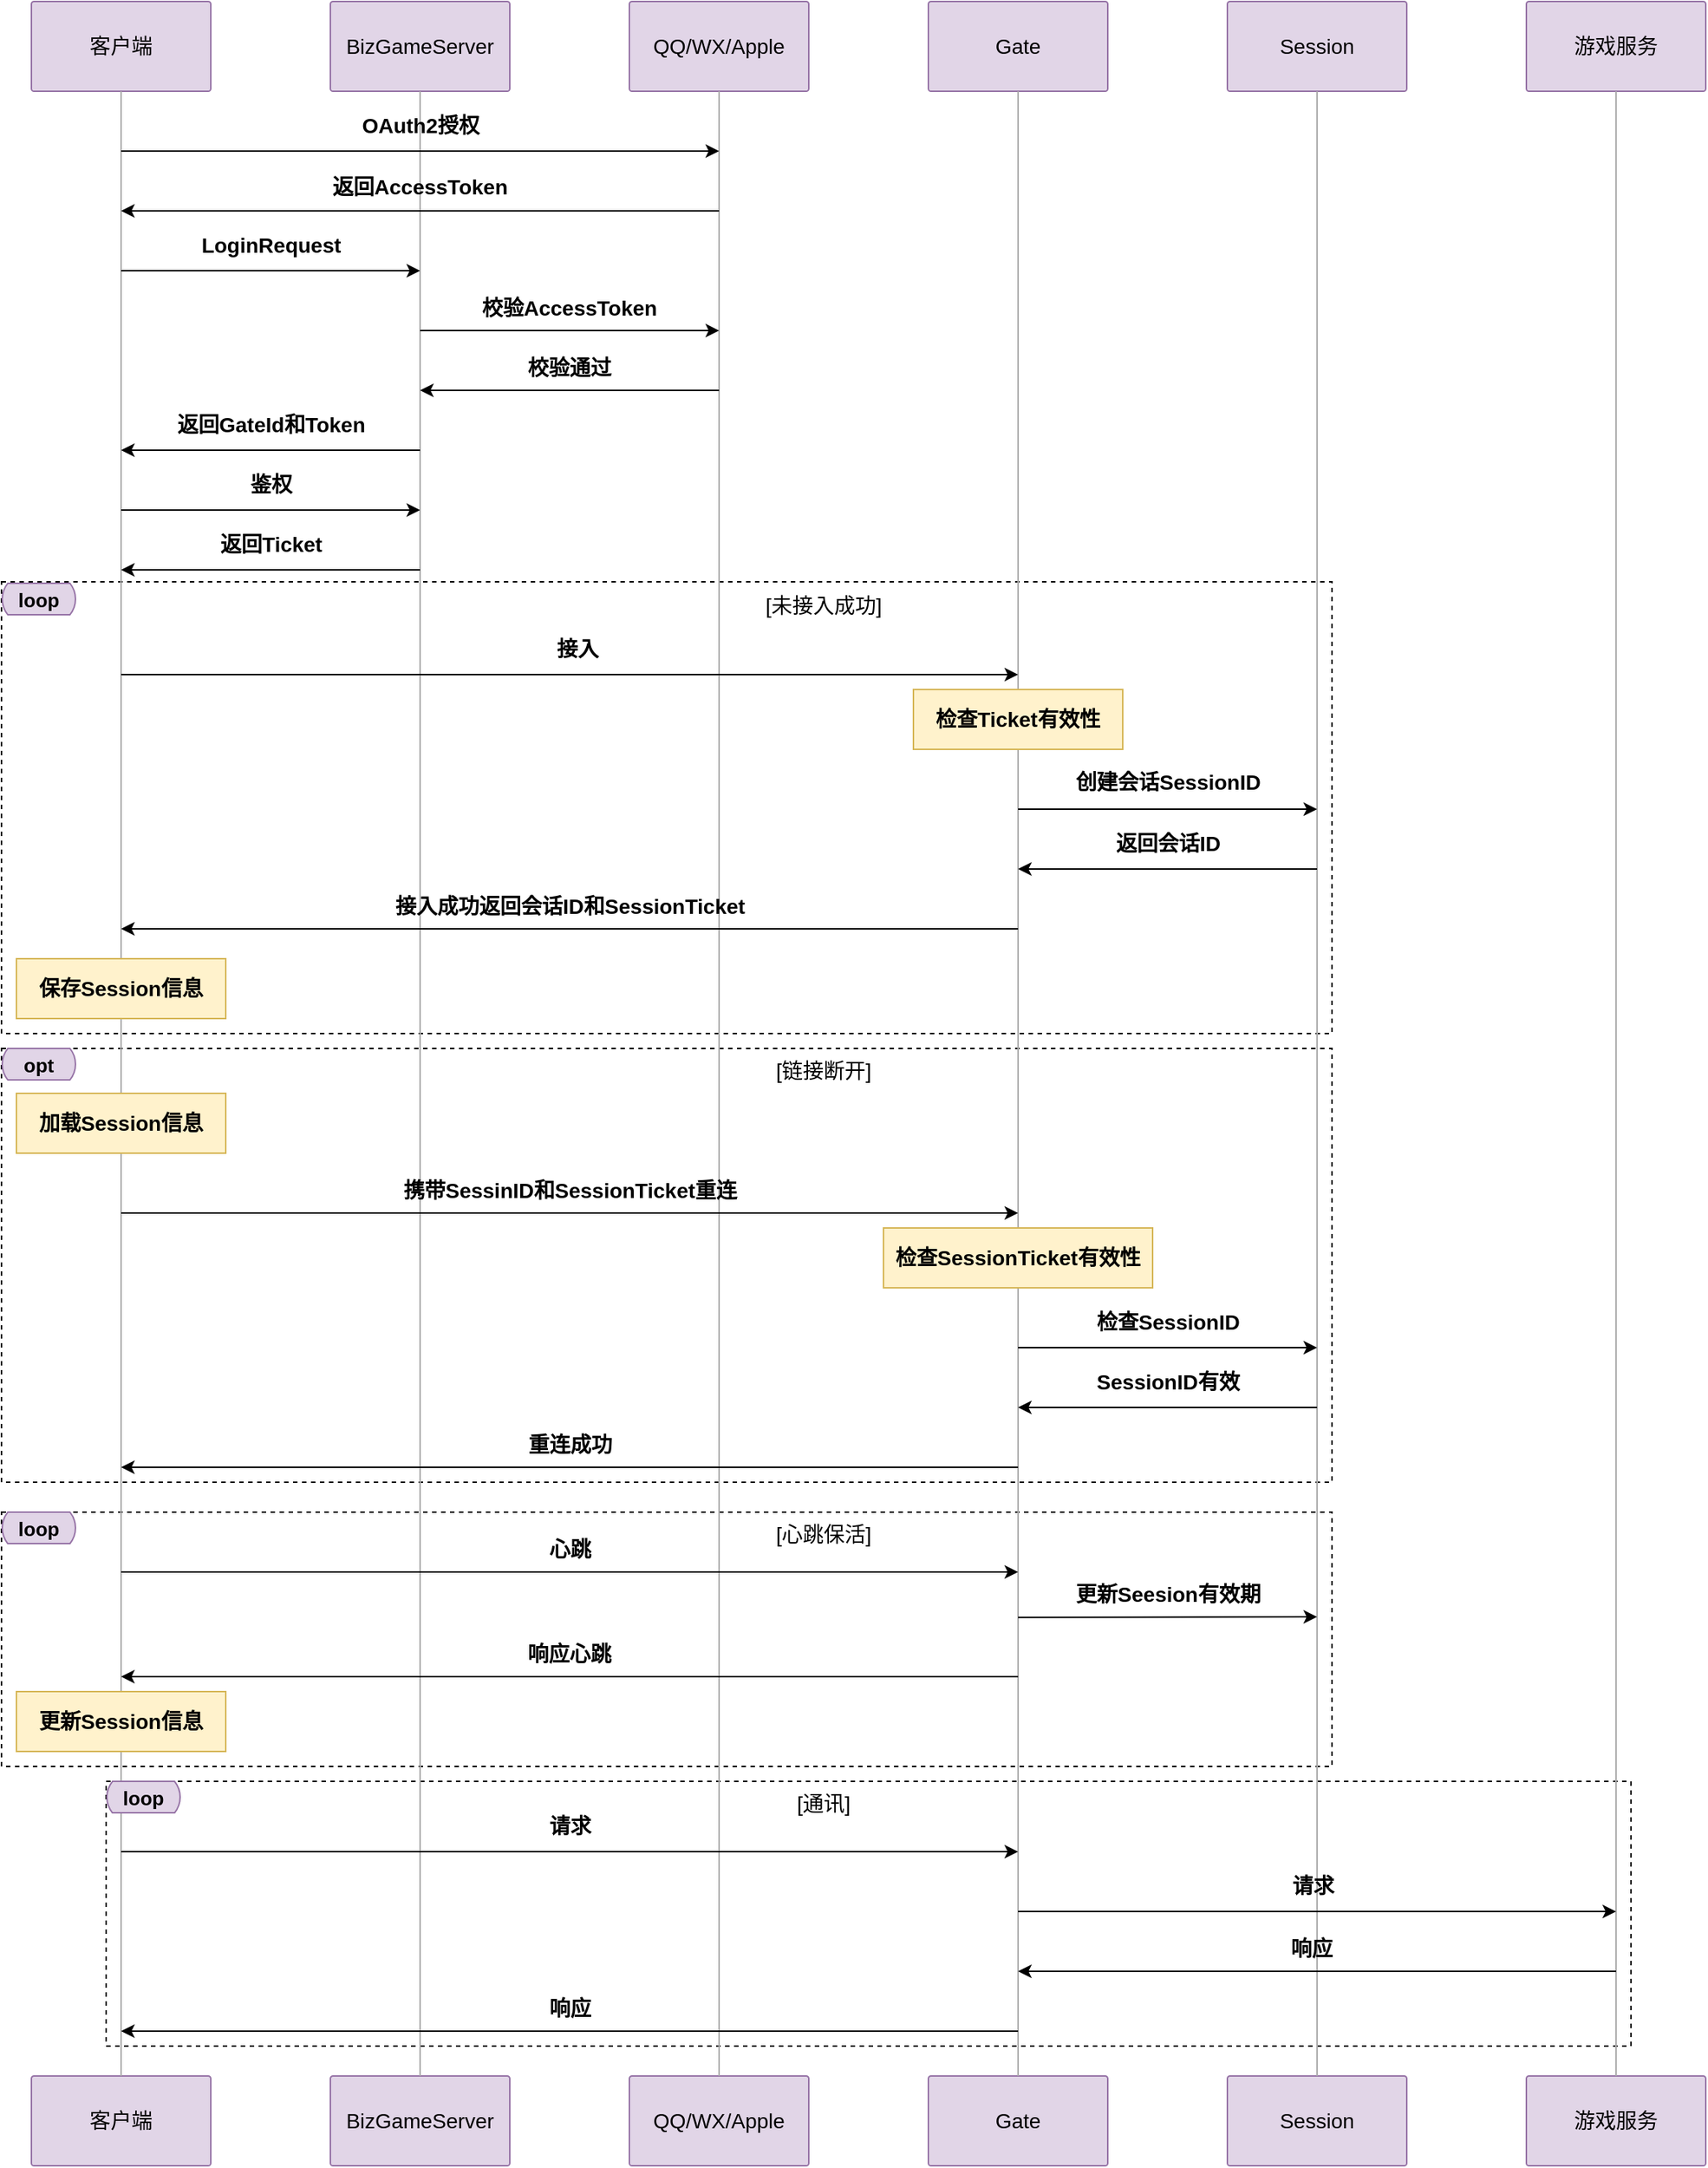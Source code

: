 <mxfile version="24.7.16">
  <diagram name="第 1 页" id="2DwoX0Ni8ycWrk0vnenw">
    <mxGraphModel grid="1" page="1" gridSize="10" guides="1" tooltips="1" connect="1" arrows="1" fold="1" pageScale="1" pageWidth="827" pageHeight="1169" math="0" shadow="0">
      <root>
        <mxCell id="0" />
        <mxCell id="1" parent="0" />
        <mxCell id="H-HfoSN8iYpL4Tz-F-pN-93" value="" style="rounded=0;whiteSpace=wrap;html=1;dashed=1;" vertex="1" parent="1">
          <mxGeometry x="90" y="1220" width="1020" height="177" as="geometry" />
        </mxCell>
        <mxCell id="H-HfoSN8iYpL4Tz-F-pN-80" value="" style="rounded=0;whiteSpace=wrap;html=1;dashed=1;" vertex="1" parent="1">
          <mxGeometry x="20" y="1040" width="890" height="170" as="geometry" />
        </mxCell>
        <mxCell id="H-HfoSN8iYpL4Tz-F-pN-72" value="" style="rounded=0;whiteSpace=wrap;html=1;dashed=1;" vertex="1" parent="1">
          <mxGeometry x="20" y="730" width="890" height="290" as="geometry" />
        </mxCell>
        <mxCell id="H-HfoSN8iYpL4Tz-F-pN-51" value="" style="rounded=0;whiteSpace=wrap;html=1;dashed=1;" vertex="1" parent="1">
          <mxGeometry x="20" y="418" width="890" height="302" as="geometry" />
        </mxCell>
        <mxCell id="H-HfoSN8iYpL4Tz-F-pN-1" value="客户端" style="rounded=1;whiteSpace=wrap;html=1;arcSize=3;fillColor=#e1d5e7;strokeColor=#9673a6;fontSize=14;" vertex="1" parent="1">
          <mxGeometry x="40" y="30" width="120" height="60" as="geometry" />
        </mxCell>
        <mxCell id="H-HfoSN8iYpL4Tz-F-pN-2" value="QQ/WX/Apple" style="rounded=1;whiteSpace=wrap;html=1;arcSize=3;fillColor=#e1d5e7;strokeColor=#9673a6;fontSize=14;" vertex="1" parent="1">
          <mxGeometry x="440" y="30" width="120" height="60" as="geometry" />
        </mxCell>
        <mxCell id="H-HfoSN8iYpL4Tz-F-pN-3" value="BizGameServer" style="rounded=1;whiteSpace=wrap;html=1;arcSize=3;fillColor=#e1d5e7;strokeColor=#9673a6;fontSize=14;" vertex="1" parent="1">
          <mxGeometry x="240" y="30" width="120" height="60" as="geometry" />
        </mxCell>
        <mxCell id="H-HfoSN8iYpL4Tz-F-pN-4" value="Gate" style="rounded=1;whiteSpace=wrap;html=1;arcSize=3;fillColor=#e1d5e7;strokeColor=#9673a6;fontSize=14;" vertex="1" parent="1">
          <mxGeometry x="640" y="30" width="120" height="60" as="geometry" />
        </mxCell>
        <mxCell id="H-HfoSN8iYpL4Tz-F-pN-5" value="Session" style="rounded=1;whiteSpace=wrap;html=1;arcSize=3;fillColor=#e1d5e7;strokeColor=#9673a6;fontSize=14;" vertex="1" parent="1">
          <mxGeometry x="840" y="30" width="120" height="60" as="geometry" />
        </mxCell>
        <mxCell id="H-HfoSN8iYpL4Tz-F-pN-6" value="游戏服务" style="rounded=1;whiteSpace=wrap;html=1;arcSize=3;fillColor=#e1d5e7;strokeColor=#9673a6;fontSize=14;" vertex="1" parent="1">
          <mxGeometry x="1040" y="30" width="120" height="60" as="geometry" />
        </mxCell>
        <mxCell id="H-HfoSN8iYpL4Tz-F-pN-7" value="客户端" style="rounded=1;whiteSpace=wrap;html=1;arcSize=3;fillColor=#e1d5e7;strokeColor=#9673a6;fontSize=14;" vertex="1" parent="1">
          <mxGeometry x="40" y="1417" width="120" height="60" as="geometry" />
        </mxCell>
        <mxCell id="H-HfoSN8iYpL4Tz-F-pN-8" value="QQ/WX/Apple" style="rounded=1;whiteSpace=wrap;html=1;arcSize=3;fillColor=#e1d5e7;strokeColor=#9673a6;fontSize=14;" vertex="1" parent="1">
          <mxGeometry x="440" y="1417" width="120" height="60" as="geometry" />
        </mxCell>
        <mxCell id="H-HfoSN8iYpL4Tz-F-pN-9" value="BizGameServer" style="rounded=1;whiteSpace=wrap;html=1;arcSize=3;fillColor=#e1d5e7;strokeColor=#9673a6;fontSize=14;" vertex="1" parent="1">
          <mxGeometry x="240" y="1417" width="120" height="60" as="geometry" />
        </mxCell>
        <mxCell id="H-HfoSN8iYpL4Tz-F-pN-10" value="Gate" style="rounded=1;whiteSpace=wrap;html=1;arcSize=3;fillColor=#e1d5e7;strokeColor=#9673a6;fontSize=14;" vertex="1" parent="1">
          <mxGeometry x="640" y="1417" width="120" height="60" as="geometry" />
        </mxCell>
        <mxCell id="H-HfoSN8iYpL4Tz-F-pN-11" value="Session" style="rounded=1;whiteSpace=wrap;html=1;arcSize=3;fillColor=#e1d5e7;strokeColor=#9673a6;fontSize=14;" vertex="1" parent="1">
          <mxGeometry x="840" y="1417" width="120" height="60" as="geometry" />
        </mxCell>
        <mxCell id="H-HfoSN8iYpL4Tz-F-pN-12" value="游戏服务" style="rounded=1;whiteSpace=wrap;html=1;arcSize=3;fillColor=#e1d5e7;strokeColor=#9673a6;fontSize=14;" vertex="1" parent="1">
          <mxGeometry x="1040" y="1417" width="120" height="60" as="geometry" />
        </mxCell>
        <mxCell id="H-HfoSN8iYpL4Tz-F-pN-13" value="" style="endArrow=none;html=1;rounded=0;strokeColor=#ADADAD;exitX=0.5;exitY=0;exitDx=0;exitDy=0;entryX=0.5;entryY=1;entryDx=0;entryDy=0;" edge="1" parent="1" source="H-HfoSN8iYpL4Tz-F-pN-7" target="H-HfoSN8iYpL4Tz-F-pN-1">
          <mxGeometry width="50" height="50" relative="1" as="geometry">
            <mxPoint x="99" y="1340" as="sourcePoint" />
            <mxPoint x="100" y="100" as="targetPoint" />
          </mxGeometry>
        </mxCell>
        <mxCell id="H-HfoSN8iYpL4Tz-F-pN-14" value="" style="endArrow=none;html=1;rounded=0;strokeColor=#ADADAD;exitX=0.5;exitY=0;exitDx=0;exitDy=0;" edge="1" parent="1" source="H-HfoSN8iYpL4Tz-F-pN-9">
          <mxGeometry width="50" height="50" relative="1" as="geometry">
            <mxPoint x="300" y="1347" as="sourcePoint" />
            <mxPoint x="300" y="90" as="targetPoint" />
          </mxGeometry>
        </mxCell>
        <mxCell id="H-HfoSN8iYpL4Tz-F-pN-15" value="" style="endArrow=none;html=1;rounded=0;strokeColor=#ADADAD;exitX=0.5;exitY=0;exitDx=0;exitDy=0;" edge="1" parent="1" source="H-HfoSN8iYpL4Tz-F-pN-8">
          <mxGeometry width="50" height="50" relative="1" as="geometry">
            <mxPoint x="499.41" y="930" as="sourcePoint" />
            <mxPoint x="500" y="90" as="targetPoint" />
          </mxGeometry>
        </mxCell>
        <mxCell id="H-HfoSN8iYpL4Tz-F-pN-16" value="" style="endArrow=none;html=1;rounded=0;strokeColor=#ADADAD;exitX=0.5;exitY=0;exitDx=0;exitDy=0;" edge="1" parent="1" source="H-HfoSN8iYpL4Tz-F-pN-10">
          <mxGeometry width="50" height="50" relative="1" as="geometry">
            <mxPoint x="699.41" y="930" as="sourcePoint" />
            <mxPoint x="700" y="90" as="targetPoint" />
          </mxGeometry>
        </mxCell>
        <mxCell id="H-HfoSN8iYpL4Tz-F-pN-17" value="" style="endArrow=none;html=1;rounded=0;strokeColor=#ADADAD;exitX=0.5;exitY=0;exitDx=0;exitDy=0;" edge="1" parent="1" source="H-HfoSN8iYpL4Tz-F-pN-11">
          <mxGeometry width="50" height="50" relative="1" as="geometry">
            <mxPoint x="899.41" y="930" as="sourcePoint" />
            <mxPoint x="900" y="90" as="targetPoint" />
          </mxGeometry>
        </mxCell>
        <mxCell id="H-HfoSN8iYpL4Tz-F-pN-18" value="" style="endArrow=none;html=1;rounded=0;strokeColor=#ADADAD;exitX=0.5;exitY=0;exitDx=0;exitDy=0;" edge="1" parent="1" source="H-HfoSN8iYpL4Tz-F-pN-12">
          <mxGeometry width="50" height="50" relative="1" as="geometry">
            <mxPoint x="1099.41" y="930" as="sourcePoint" />
            <mxPoint x="1100" y="90" as="targetPoint" />
          </mxGeometry>
        </mxCell>
        <mxCell id="H-HfoSN8iYpL4Tz-F-pN-19" value="" style="endArrow=classic;html=1;rounded=0;" edge="1" parent="1">
          <mxGeometry width="50" height="50" relative="1" as="geometry">
            <mxPoint x="100" y="130" as="sourcePoint" />
            <mxPoint x="500" y="130" as="targetPoint" />
          </mxGeometry>
        </mxCell>
        <mxCell id="H-HfoSN8iYpL4Tz-F-pN-20" value="OAuth2授权" style="text;html=1;align=center;verticalAlign=middle;resizable=0;points=[];autosize=1;strokeColor=none;fillColor=none;fontStyle=1;fontSize=14;" vertex="1" parent="1">
          <mxGeometry x="250" y="98" width="100" height="30" as="geometry" />
        </mxCell>
        <mxCell id="H-HfoSN8iYpL4Tz-F-pN-21" value="" style="endArrow=none;html=1;rounded=0;startArrow=classic;startFill=1;endFill=0;" edge="1" parent="1">
          <mxGeometry width="50" height="50" relative="1" as="geometry">
            <mxPoint x="100" y="170" as="sourcePoint" />
            <mxPoint x="500" y="170" as="targetPoint" />
          </mxGeometry>
        </mxCell>
        <mxCell id="H-HfoSN8iYpL4Tz-F-pN-24" value="&lt;span style=&quot;font-size: 14px; font-weight: 700; text-wrap: nowrap;&quot;&gt;返回AccessToken&lt;/span&gt;" style="text;html=1;align=center;verticalAlign=middle;whiteSpace=wrap;rounded=0;" vertex="1" parent="1">
          <mxGeometry x="270" y="139" width="60" height="30" as="geometry" />
        </mxCell>
        <mxCell id="H-HfoSN8iYpL4Tz-F-pN-25" value="" style="endArrow=classic;html=1;rounded=0;" edge="1" parent="1">
          <mxGeometry width="50" height="50" relative="1" as="geometry">
            <mxPoint x="100" y="210" as="sourcePoint" />
            <mxPoint x="300" y="210" as="targetPoint" />
          </mxGeometry>
        </mxCell>
        <mxCell id="H-HfoSN8iYpL4Tz-F-pN-26" value="LoginRequest" style="text;html=1;align=center;verticalAlign=middle;resizable=0;points=[];autosize=1;strokeColor=none;fillColor=none;fontStyle=1;fontSize=14;" vertex="1" parent="1">
          <mxGeometry x="145" y="178" width="110" height="30" as="geometry" />
        </mxCell>
        <mxCell id="H-HfoSN8iYpL4Tz-F-pN-27" value="" style="endArrow=classic;html=1;rounded=0;" edge="1" parent="1">
          <mxGeometry width="50" height="50" relative="1" as="geometry">
            <mxPoint x="300" y="250" as="sourcePoint" />
            <mxPoint x="500" y="250" as="targetPoint" />
          </mxGeometry>
        </mxCell>
        <mxCell id="H-HfoSN8iYpL4Tz-F-pN-28" value="校验AccessToken" style="text;html=1;align=center;verticalAlign=middle;whiteSpace=wrap;rounded=0;fontStyle=1;fontSize=14;" vertex="1" parent="1">
          <mxGeometry x="340" y="220" width="120" height="30" as="geometry" />
        </mxCell>
        <mxCell id="H-HfoSN8iYpL4Tz-F-pN-29" value="" style="endArrow=classic;html=1;rounded=0;" edge="1" parent="1">
          <mxGeometry width="50" height="50" relative="1" as="geometry">
            <mxPoint x="500" y="290" as="sourcePoint" />
            <mxPoint x="300" y="290" as="targetPoint" />
          </mxGeometry>
        </mxCell>
        <mxCell id="H-HfoSN8iYpL4Tz-F-pN-30" value="校验通过" style="text;html=1;align=center;verticalAlign=middle;whiteSpace=wrap;rounded=0;fontSize=14;fontStyle=1" vertex="1" parent="1">
          <mxGeometry x="370" y="260" width="60" height="30" as="geometry" />
        </mxCell>
        <mxCell id="H-HfoSN8iYpL4Tz-F-pN-31" value="" style="endArrow=classic;html=1;rounded=0;" edge="1" parent="1">
          <mxGeometry width="50" height="50" relative="1" as="geometry">
            <mxPoint x="300" y="330" as="sourcePoint" />
            <mxPoint x="100" y="330" as="targetPoint" />
          </mxGeometry>
        </mxCell>
        <mxCell id="H-HfoSN8iYpL4Tz-F-pN-32" value="返回GateId和Token" style="text;html=1;align=center;verticalAlign=middle;resizable=0;points=[];autosize=1;strokeColor=none;fillColor=none;fontSize=14;fontStyle=1" vertex="1" parent="1">
          <mxGeometry x="130" y="298" width="140" height="30" as="geometry" />
        </mxCell>
        <mxCell id="H-HfoSN8iYpL4Tz-F-pN-36" value="" style="endArrow=classic;html=1;rounded=0;" edge="1" parent="1">
          <mxGeometry width="50" height="50" relative="1" as="geometry">
            <mxPoint x="100" y="370" as="sourcePoint" />
            <mxPoint x="300" y="370" as="targetPoint" />
          </mxGeometry>
        </mxCell>
        <mxCell id="H-HfoSN8iYpL4Tz-F-pN-37" value="鉴权" style="text;html=1;align=center;verticalAlign=middle;resizable=0;points=[];autosize=1;strokeColor=none;fillColor=none;fontSize=14;fontStyle=1" vertex="1" parent="1">
          <mxGeometry x="175" y="338" width="50" height="30" as="geometry" />
        </mxCell>
        <mxCell id="H-HfoSN8iYpL4Tz-F-pN-38" value="" style="endArrow=classic;html=1;rounded=0;" edge="1" parent="1">
          <mxGeometry width="50" height="50" relative="1" as="geometry">
            <mxPoint x="300" y="410" as="sourcePoint" />
            <mxPoint x="100" y="410" as="targetPoint" />
          </mxGeometry>
        </mxCell>
        <mxCell id="H-HfoSN8iYpL4Tz-F-pN-39" value="返回Ticket" style="text;html=1;align=center;verticalAlign=middle;resizable=0;points=[];autosize=1;strokeColor=none;fillColor=none;fontSize=14;fontStyle=1" vertex="1" parent="1">
          <mxGeometry x="155" y="378" width="90" height="30" as="geometry" />
        </mxCell>
        <mxCell id="H-HfoSN8iYpL4Tz-F-pN-41" value="" style="endArrow=classic;html=1;rounded=0;" edge="1" parent="1">
          <mxGeometry width="50" height="50" relative="1" as="geometry">
            <mxPoint x="100" y="480" as="sourcePoint" />
            <mxPoint x="700" y="480" as="targetPoint" />
          </mxGeometry>
        </mxCell>
        <mxCell id="H-HfoSN8iYpL4Tz-F-pN-42" value="接入" style="text;html=1;align=center;verticalAlign=middle;resizable=0;points=[];autosize=1;strokeColor=none;fillColor=none;fontSize=14;fontStyle=1" vertex="1" parent="1">
          <mxGeometry x="380" y="448" width="50" height="30" as="geometry" />
        </mxCell>
        <mxCell id="H-HfoSN8iYpL4Tz-F-pN-44" value="检查Ticket有效性" style="rounded=0;whiteSpace=wrap;html=1;fillColor=#fff2cc;strokeColor=#d6b656;fontStyle=1;fontSize=14;" vertex="1" parent="1">
          <mxGeometry x="630" y="490" width="140" height="40" as="geometry" />
        </mxCell>
        <mxCell id="H-HfoSN8iYpL4Tz-F-pN-45" value="" style="endArrow=classic;html=1;rounded=0;" edge="1" parent="1">
          <mxGeometry width="50" height="50" relative="1" as="geometry">
            <mxPoint x="700" y="570" as="sourcePoint" />
            <mxPoint x="900" y="570" as="targetPoint" />
          </mxGeometry>
        </mxCell>
        <mxCell id="H-HfoSN8iYpL4Tz-F-pN-46" value="创建会话SessionID" style="text;html=1;align=center;verticalAlign=middle;resizable=0;points=[];autosize=1;strokeColor=none;fillColor=none;fontSize=14;fontStyle=1" vertex="1" parent="1">
          <mxGeometry x="730" y="537" width="140" height="30" as="geometry" />
        </mxCell>
        <mxCell id="H-HfoSN8iYpL4Tz-F-pN-47" value="" style="endArrow=classic;html=1;rounded=0;" edge="1" parent="1">
          <mxGeometry width="50" height="50" relative="1" as="geometry">
            <mxPoint x="900" y="610" as="sourcePoint" />
            <mxPoint x="700" y="610" as="targetPoint" />
          </mxGeometry>
        </mxCell>
        <mxCell id="H-HfoSN8iYpL4Tz-F-pN-48" value="返回会话ID" style="text;html=1;align=center;verticalAlign=middle;resizable=0;points=[];autosize=1;strokeColor=none;fillColor=none;fontStyle=1;fontSize=14;" vertex="1" parent="1">
          <mxGeometry x="755" y="578" width="90" height="30" as="geometry" />
        </mxCell>
        <mxCell id="H-HfoSN8iYpL4Tz-F-pN-49" value="" style="endArrow=none;html=1;rounded=0;startArrow=classic;startFill=1;endFill=0;" edge="1" parent="1">
          <mxGeometry width="50" height="50" relative="1" as="geometry">
            <mxPoint x="100" y="650" as="sourcePoint" />
            <mxPoint x="700" y="650" as="targetPoint" />
          </mxGeometry>
        </mxCell>
        <mxCell id="H-HfoSN8iYpL4Tz-F-pN-50" value="接入成功返回会话ID和SessionTicket" style="text;html=1;align=center;verticalAlign=middle;resizable=0;points=[];autosize=1;strokeColor=none;fillColor=none;fontStyle=1;fontSize=14;" vertex="1" parent="1">
          <mxGeometry x="275" y="620" width="250" height="30" as="geometry" />
        </mxCell>
        <mxCell id="H-HfoSN8iYpL4Tz-F-pN-52" value="保存Session信息" style="rounded=0;whiteSpace=wrap;html=1;fillColor=#fff2cc;strokeColor=#d6b656;fontStyle=1;fontSize=14;" vertex="1" parent="1">
          <mxGeometry x="30" y="670" width="140" height="40" as="geometry" />
        </mxCell>
        <mxCell id="H-HfoSN8iYpL4Tz-F-pN-59" value="loop" style="html=1;dashed=0;whiteSpace=wrap;shape=mxgraph.dfd.loop;fillColor=#e1d5e7;strokeColor=#9673a6;fontSize=13;fontStyle=1" vertex="1" parent="1">
          <mxGeometry x="20" y="419" width="50" height="21" as="geometry" />
        </mxCell>
        <mxCell id="H-HfoSN8iYpL4Tz-F-pN-60" value="[未接入成功]" style="text;html=1;align=center;verticalAlign=middle;whiteSpace=wrap;rounded=0;fontSize=14;" vertex="1" parent="1">
          <mxGeometry x="530" y="419" width="80" height="30" as="geometry" />
        </mxCell>
        <mxCell id="H-HfoSN8iYpL4Tz-F-pN-62" value="加载Session信息" style="rounded=0;whiteSpace=wrap;html=1;fillColor=#fff2cc;strokeColor=#d6b656;fontStyle=1;fontSize=14;" vertex="1" parent="1">
          <mxGeometry x="30" y="760" width="140" height="40" as="geometry" />
        </mxCell>
        <mxCell id="H-HfoSN8iYpL4Tz-F-pN-63" value="" style="endArrow=classic;html=1;rounded=0;" edge="1" parent="1">
          <mxGeometry width="50" height="50" relative="1" as="geometry">
            <mxPoint x="100" y="840" as="sourcePoint" />
            <mxPoint x="700" y="840" as="targetPoint" />
          </mxGeometry>
        </mxCell>
        <mxCell id="H-HfoSN8iYpL4Tz-F-pN-64" value="携带SessinID和SessionTicket重连" style="text;html=1;align=center;verticalAlign=middle;resizable=0;points=[];autosize=1;strokeColor=none;fillColor=none;fontSize=14;fontStyle=1" vertex="1" parent="1">
          <mxGeometry x="280" y="810" width="240" height="30" as="geometry" />
        </mxCell>
        <mxCell id="H-HfoSN8iYpL4Tz-F-pN-65" value="检查SessionTicket有效性" style="rounded=0;whiteSpace=wrap;html=1;fillColor=#fff2cc;strokeColor=#d6b656;fontStyle=1;fontSize=14;" vertex="1" parent="1">
          <mxGeometry x="610" y="850" width="180" height="40" as="geometry" />
        </mxCell>
        <mxCell id="H-HfoSN8iYpL4Tz-F-pN-66" value="" style="endArrow=classic;html=1;rounded=0;" edge="1" parent="1">
          <mxGeometry width="50" height="50" relative="1" as="geometry">
            <mxPoint x="700" y="930" as="sourcePoint" />
            <mxPoint x="900" y="930" as="targetPoint" />
          </mxGeometry>
        </mxCell>
        <mxCell id="H-HfoSN8iYpL4Tz-F-pN-67" value="检查SessionID" style="text;html=1;align=center;verticalAlign=middle;resizable=0;points=[];autosize=1;strokeColor=none;fillColor=none;fontSize=14;fontStyle=1" vertex="1" parent="1">
          <mxGeometry x="740" y="898" width="120" height="30" as="geometry" />
        </mxCell>
        <mxCell id="H-HfoSN8iYpL4Tz-F-pN-68" value="" style="endArrow=classic;html=1;rounded=0;" edge="1" parent="1">
          <mxGeometry width="50" height="50" relative="1" as="geometry">
            <mxPoint x="900" y="970" as="sourcePoint" />
            <mxPoint x="700" y="970" as="targetPoint" />
          </mxGeometry>
        </mxCell>
        <mxCell id="H-HfoSN8iYpL4Tz-F-pN-69" value="SessionID有效" style="text;html=1;align=center;verticalAlign=middle;resizable=0;points=[];autosize=1;strokeColor=none;fillColor=none;fontSize=14;fontStyle=1" vertex="1" parent="1">
          <mxGeometry x="740" y="938" width="120" height="30" as="geometry" />
        </mxCell>
        <mxCell id="H-HfoSN8iYpL4Tz-F-pN-70" value="" style="endArrow=none;html=1;rounded=0;startArrow=classic;startFill=1;endFill=0;" edge="1" parent="1">
          <mxGeometry width="50" height="50" relative="1" as="geometry">
            <mxPoint x="100" y="1010" as="sourcePoint" />
            <mxPoint x="700" y="1010" as="targetPoint" />
          </mxGeometry>
        </mxCell>
        <mxCell id="H-HfoSN8iYpL4Tz-F-pN-71" value="重连成功" style="text;html=1;align=center;verticalAlign=middle;resizable=0;points=[];autosize=1;strokeColor=none;fillColor=none;fontSize=14;fontStyle=1" vertex="1" parent="1">
          <mxGeometry x="360" y="980" width="80" height="30" as="geometry" />
        </mxCell>
        <mxCell id="H-HfoSN8iYpL4Tz-F-pN-73" value="opt" style="html=1;dashed=0;whiteSpace=wrap;shape=mxgraph.dfd.loop;fillColor=#e1d5e7;strokeColor=#9673a6;fontSize=13;fontStyle=1" vertex="1" parent="1">
          <mxGeometry x="20" y="730" width="50" height="21" as="geometry" />
        </mxCell>
        <mxCell id="H-HfoSN8iYpL4Tz-F-pN-74" value="[链接断开]" style="text;html=1;align=center;verticalAlign=middle;whiteSpace=wrap;rounded=0;fontSize=14;" vertex="1" parent="1">
          <mxGeometry x="530" y="730" width="80" height="30" as="geometry" />
        </mxCell>
        <mxCell id="H-HfoSN8iYpL4Tz-F-pN-75" value="" style="endArrow=classic;html=1;rounded=0;" edge="1" parent="1">
          <mxGeometry width="50" height="50" relative="1" as="geometry">
            <mxPoint x="100" y="1080" as="sourcePoint" />
            <mxPoint x="700" y="1080" as="targetPoint" />
          </mxGeometry>
        </mxCell>
        <mxCell id="H-HfoSN8iYpL4Tz-F-pN-76" value="心跳" style="text;html=1;align=center;verticalAlign=middle;resizable=0;points=[];autosize=1;strokeColor=none;fillColor=none;fontSize=14;fontStyle=1" vertex="1" parent="1">
          <mxGeometry x="375" y="1050" width="50" height="30" as="geometry" />
        </mxCell>
        <mxCell id="H-HfoSN8iYpL4Tz-F-pN-77" value="" style="endArrow=none;html=1;rounded=0;startArrow=classic;startFill=1;endFill=0;" edge="1" parent="1">
          <mxGeometry width="50" height="50" relative="1" as="geometry">
            <mxPoint x="900" y="1110" as="sourcePoint" />
            <mxPoint x="700" y="1110.41" as="targetPoint" />
          </mxGeometry>
        </mxCell>
        <mxCell id="H-HfoSN8iYpL4Tz-F-pN-78" value="更新Seesion有效期" style="text;html=1;align=center;verticalAlign=middle;resizable=0;points=[];autosize=1;strokeColor=none;fillColor=none;fontSize=14;fontStyle=1" vertex="1" parent="1">
          <mxGeometry x="730" y="1080" width="140" height="30" as="geometry" />
        </mxCell>
        <mxCell id="H-HfoSN8iYpL4Tz-F-pN-79" value="更新Session信息" style="rounded=0;whiteSpace=wrap;html=1;fillColor=#fff2cc;strokeColor=#d6b656;fontStyle=1;fontSize=14;" vertex="1" parent="1">
          <mxGeometry x="30" y="1160" width="140" height="40" as="geometry" />
        </mxCell>
        <mxCell id="H-HfoSN8iYpL4Tz-F-pN-81" value="loop" style="html=1;dashed=0;whiteSpace=wrap;shape=mxgraph.dfd.loop;fillColor=#e1d5e7;strokeColor=#9673a6;fontSize=13;fontStyle=1" vertex="1" parent="1">
          <mxGeometry x="20" y="1040" width="50" height="21" as="geometry" />
        </mxCell>
        <mxCell id="H-HfoSN8iYpL4Tz-F-pN-82" value="[心跳保活]" style="text;html=1;align=center;verticalAlign=middle;whiteSpace=wrap;rounded=0;fontSize=14;" vertex="1" parent="1">
          <mxGeometry x="530" y="1040" width="80" height="30" as="geometry" />
        </mxCell>
        <mxCell id="H-HfoSN8iYpL4Tz-F-pN-83" value="" style="endArrow=classic;html=1;rounded=0;" edge="1" parent="1">
          <mxGeometry width="50" height="50" relative="1" as="geometry">
            <mxPoint x="100" y="1267" as="sourcePoint" />
            <mxPoint x="700" y="1267" as="targetPoint" />
          </mxGeometry>
        </mxCell>
        <mxCell id="H-HfoSN8iYpL4Tz-F-pN-84" value="请求" style="text;html=1;align=center;verticalAlign=middle;resizable=0;points=[];autosize=1;strokeColor=none;fillColor=none;fontStyle=1;fontSize=14;" vertex="1" parent="1">
          <mxGeometry x="375" y="1235" width="50" height="30" as="geometry" />
        </mxCell>
        <mxCell id="H-HfoSN8iYpL4Tz-F-pN-85" value="" style="endArrow=classic;html=1;rounded=0;" edge="1" parent="1">
          <mxGeometry width="50" height="50" relative="1" as="geometry">
            <mxPoint x="700" y="1307" as="sourcePoint" />
            <mxPoint x="1100" y="1307" as="targetPoint" />
          </mxGeometry>
        </mxCell>
        <mxCell id="H-HfoSN8iYpL4Tz-F-pN-86" value="请求" style="text;html=1;align=center;verticalAlign=middle;resizable=0;points=[];autosize=1;strokeColor=none;fillColor=none;fontSize=14;fontStyle=1" vertex="1" parent="1">
          <mxGeometry x="872" y="1275" width="50" height="30" as="geometry" />
        </mxCell>
        <mxCell id="H-HfoSN8iYpL4Tz-F-pN-89" value="" style="endArrow=none;html=1;rounded=0;startArrow=classic;startFill=1;endFill=0;" edge="1" parent="1">
          <mxGeometry width="50" height="50" relative="1" as="geometry">
            <mxPoint x="700" y="1347" as="sourcePoint" />
            <mxPoint x="1100" y="1347" as="targetPoint" />
          </mxGeometry>
        </mxCell>
        <mxCell id="H-HfoSN8iYpL4Tz-F-pN-90" value="响应" style="text;html=1;align=center;verticalAlign=middle;resizable=0;points=[];autosize=1;strokeColor=none;fillColor=none;fontSize=14;fontStyle=1" vertex="1" parent="1">
          <mxGeometry x="871" y="1317" width="50" height="30" as="geometry" />
        </mxCell>
        <mxCell id="H-HfoSN8iYpL4Tz-F-pN-91" value="" style="endArrow=none;html=1;rounded=0;startArrow=classic;startFill=1;endFill=0;" edge="1" parent="1">
          <mxGeometry width="50" height="50" relative="1" as="geometry">
            <mxPoint x="100" y="1387" as="sourcePoint" />
            <mxPoint x="700" y="1387" as="targetPoint" />
          </mxGeometry>
        </mxCell>
        <mxCell id="H-HfoSN8iYpL4Tz-F-pN-92" value="响应" style="text;html=1;align=center;verticalAlign=middle;resizable=0;points=[];autosize=1;strokeColor=none;fillColor=none;fontStyle=1;fontSize=14;" vertex="1" parent="1">
          <mxGeometry x="375" y="1357" width="50" height="30" as="geometry" />
        </mxCell>
        <mxCell id="H-HfoSN8iYpL4Tz-F-pN-94" value="loop" style="html=1;dashed=0;whiteSpace=wrap;shape=mxgraph.dfd.loop;fillColor=#e1d5e7;strokeColor=#9673a6;fontSize=13;fontStyle=1" vertex="1" parent="1">
          <mxGeometry x="90" y="1220" width="50" height="21" as="geometry" />
        </mxCell>
        <mxCell id="H-HfoSN8iYpL4Tz-F-pN-95" value="[通讯]" style="text;html=1;align=center;verticalAlign=middle;whiteSpace=wrap;rounded=0;fontSize=14;" vertex="1" parent="1">
          <mxGeometry x="530" y="1220" width="80" height="30" as="geometry" />
        </mxCell>
        <mxCell id="H-HfoSN8iYpL4Tz-F-pN-96" value="" style="endArrow=none;html=1;rounded=0;startArrow=classic;startFill=1;endFill=0;" edge="1" parent="1">
          <mxGeometry width="50" height="50" relative="1" as="geometry">
            <mxPoint x="100" y="1150" as="sourcePoint" />
            <mxPoint x="700" y="1150" as="targetPoint" />
          </mxGeometry>
        </mxCell>
        <mxCell id="H-HfoSN8iYpL4Tz-F-pN-97" value="响应心跳" style="text;html=1;align=center;verticalAlign=middle;whiteSpace=wrap;rounded=0;fontSize=14;fontStyle=1" vertex="1" parent="1">
          <mxGeometry x="370" y="1120" width="60" height="30" as="geometry" />
        </mxCell>
      </root>
    </mxGraphModel>
  </diagram>
</mxfile>
